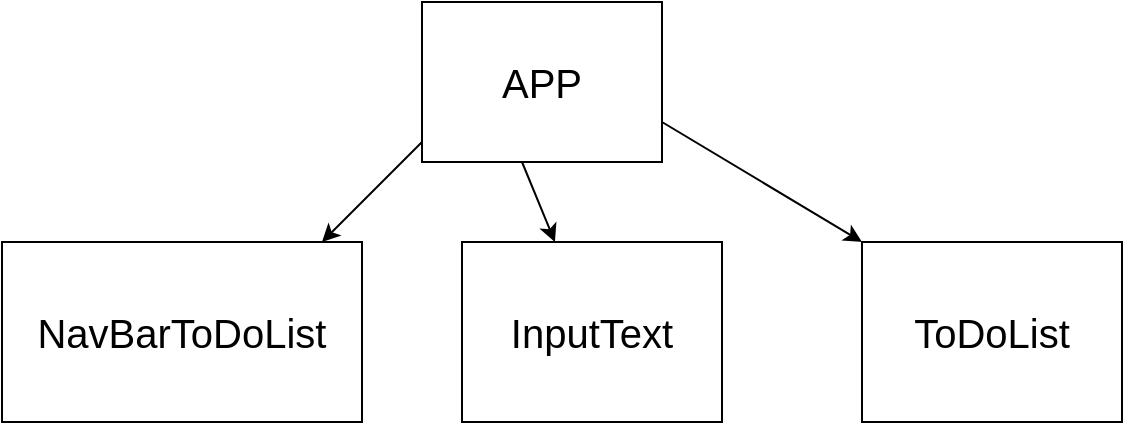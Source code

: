 <mxfile>
    <diagram id="SAfzN-PbArZ9gUjdI9kl" name="Page-1">
        <mxGraphModel dx="818" dy="571" grid="1" gridSize="10" guides="1" tooltips="1" connect="1" arrows="1" fold="1" page="1" pageScale="1" pageWidth="850" pageHeight="1100" math="0" shadow="0">
            <root>
                <mxCell id="0"/>
                <mxCell id="1" parent="0"/>
                <mxCell id="2" value="&lt;font style=&quot;font-size: 20px;&quot;&gt;NavBarToDoList&lt;/font&gt;" style="rounded=0;whiteSpace=wrap;html=1;" vertex="1" parent="1">
                    <mxGeometry x="180" y="160" width="180" height="90" as="geometry"/>
                </mxCell>
                <mxCell id="5" value="&lt;font style=&quot;font-size: 20px;&quot;&gt;InputText&lt;/font&gt;" style="rounded=0;whiteSpace=wrap;html=1;" vertex="1" parent="1">
                    <mxGeometry x="410" y="160" width="130" height="90" as="geometry"/>
                </mxCell>
                <mxCell id="6" value="&lt;font style=&quot;font-size: 20px;&quot;&gt;ToDoList&lt;/font&gt;" style="rounded=0;whiteSpace=wrap;html=1;" vertex="1" parent="1">
                    <mxGeometry x="610" y="160" width="130" height="90" as="geometry"/>
                </mxCell>
                <mxCell id="7" value="APP" style="rounded=0;whiteSpace=wrap;html=1;fontSize=20;" vertex="1" parent="1">
                    <mxGeometry x="390" y="40" width="120" height="80" as="geometry"/>
                </mxCell>
                <mxCell id="8" value="" style="endArrow=classic;html=1;fontSize=20;" edge="1" parent="1">
                    <mxGeometry width="50" height="50" relative="1" as="geometry">
                        <mxPoint x="390" y="110" as="sourcePoint"/>
                        <mxPoint x="340" y="160" as="targetPoint"/>
                    </mxGeometry>
                </mxCell>
                <mxCell id="9" value="" style="endArrow=classic;html=1;fontSize=20;" edge="1" parent="1" target="5">
                    <mxGeometry width="50" height="50" relative="1" as="geometry">
                        <mxPoint x="440" y="120" as="sourcePoint"/>
                        <mxPoint x="390" y="170" as="targetPoint"/>
                    </mxGeometry>
                </mxCell>
                <mxCell id="10" value="" style="endArrow=classic;html=1;fontSize=20;entryX=0;entryY=0;entryDx=0;entryDy=0;" edge="1" parent="1" target="6">
                    <mxGeometry width="50" height="50" relative="1" as="geometry">
                        <mxPoint x="510" y="100" as="sourcePoint"/>
                        <mxPoint x="460" y="150" as="targetPoint"/>
                    </mxGeometry>
                </mxCell>
            </root>
        </mxGraphModel>
    </diagram>
</mxfile>